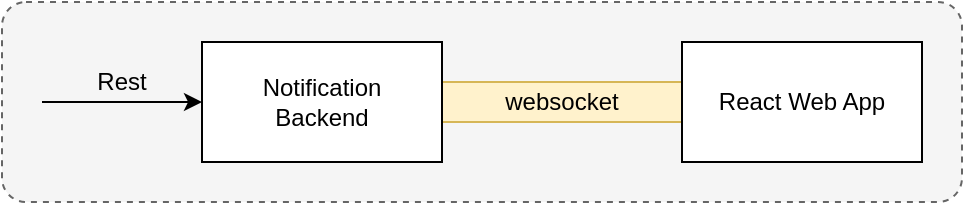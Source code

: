 <mxfile version="16.6.6" type="device"><diagram id="guQKnMqelg__AH429Htp" name="Page-1"><mxGraphModel dx="691" dy="385" grid="1" gridSize="10" guides="1" tooltips="1" connect="1" arrows="1" fold="1" page="1" pageScale="1" pageWidth="850" pageHeight="1100" math="0" shadow="0"><root><mxCell id="0"/><mxCell id="1" parent="0"/><mxCell id="ie6i2RATkWHnXecSni6C-7" value="" style="rounded=1;whiteSpace=wrap;html=1;fillColor=#f5f5f5;fontColor=#333333;strokeColor=#666666;dashed=1;arcSize=12;" vertex="1" parent="1"><mxGeometry x="140" y="140" width="480" height="100" as="geometry"/></mxCell><mxCell id="ie6i2RATkWHnXecSni6C-5" value="websocket" style="rounded=0;whiteSpace=wrap;html=1;fillColor=#fff2cc;strokeColor=#d6b656;" vertex="1" parent="1"><mxGeometry x="360" y="180" width="120" height="20" as="geometry"/></mxCell><mxCell id="ie6i2RATkWHnXecSni6C-1" value="Notification&lt;br&gt;Backend" style="rounded=0;whiteSpace=wrap;html=1;" vertex="1" parent="1"><mxGeometry x="240" y="160" width="120" height="60" as="geometry"/></mxCell><mxCell id="ie6i2RATkWHnXecSni6C-2" value="" style="endArrow=classic;html=1;rounded=0;entryX=0;entryY=0.5;entryDx=0;entryDy=0;" edge="1" parent="1" target="ie6i2RATkWHnXecSni6C-1"><mxGeometry width="50" height="50" relative="1" as="geometry"><mxPoint x="160" y="190" as="sourcePoint"/><mxPoint x="180" y="189.5" as="targetPoint"/></mxGeometry></mxCell><mxCell id="ie6i2RATkWHnXecSni6C-3" value="Rest" style="text;html=1;strokeColor=none;fillColor=none;align=center;verticalAlign=middle;whiteSpace=wrap;rounded=0;" vertex="1" parent="1"><mxGeometry x="170" y="170" width="60" height="20" as="geometry"/></mxCell><mxCell id="ie6i2RATkWHnXecSni6C-4" value="React Web App" style="rounded=0;whiteSpace=wrap;html=1;" vertex="1" parent="1"><mxGeometry x="480" y="160" width="120" height="60" as="geometry"/></mxCell></root></mxGraphModel></diagram></mxfile>